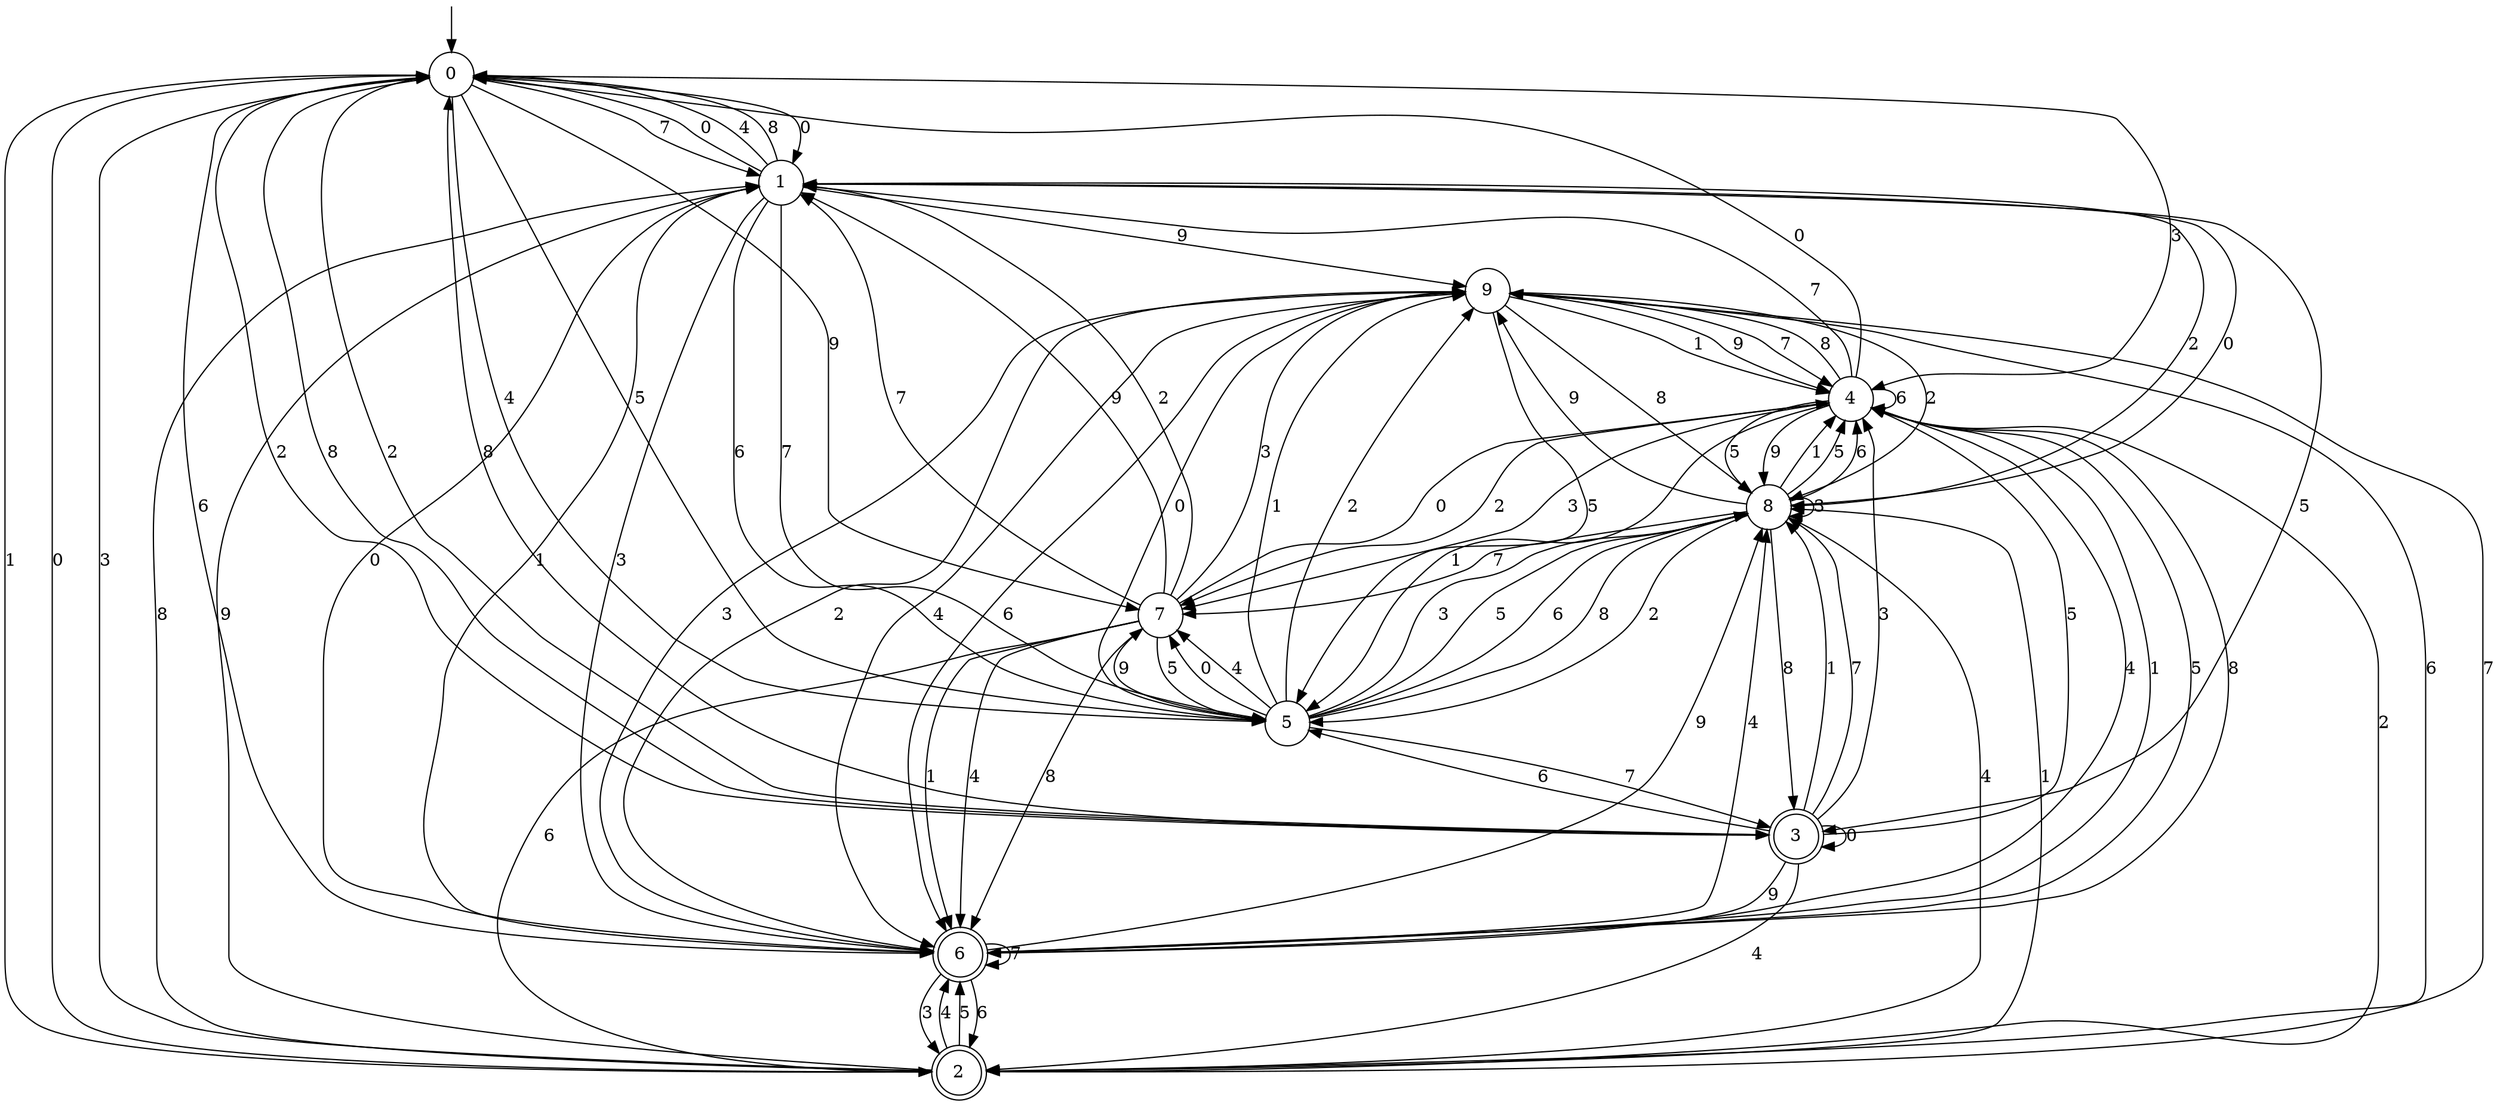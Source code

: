 digraph g {

	s0 [shape="circle" label="0"];
	s1 [shape="circle" label="1"];
	s2 [shape="doublecircle" label="2"];
	s3 [shape="doublecircle" label="3"];
	s4 [shape="circle" label="4"];
	s5 [shape="circle" label="5"];
	s6 [shape="doublecircle" label="6"];
	s7 [shape="circle" label="7"];
	s8 [shape="circle" label="8"];
	s9 [shape="circle" label="9"];
	s0 -> s1 [label="0"];
	s0 -> s2 [label="1"];
	s0 -> s3 [label="2"];
	s0 -> s4 [label="3"];
	s0 -> s5 [label="4"];
	s0 -> s5 [label="5"];
	s0 -> s6 [label="6"];
	s0 -> s1 [label="7"];
	s0 -> s3 [label="8"];
	s0 -> s7 [label="9"];
	s1 -> s0 [label="0"];
	s1 -> s6 [label="1"];
	s1 -> s8 [label="2"];
	s1 -> s6 [label="3"];
	s1 -> s0 [label="4"];
	s1 -> s3 [label="5"];
	s1 -> s5 [label="6"];
	s1 -> s5 [label="7"];
	s1 -> s0 [label="8"];
	s1 -> s9 [label="9"];
	s2 -> s0 [label="0"];
	s2 -> s8 [label="1"];
	s2 -> s4 [label="2"];
	s2 -> s0 [label="3"];
	s2 -> s6 [label="4"];
	s2 -> s6 [label="5"];
	s2 -> s9 [label="6"];
	s2 -> s9 [label="7"];
	s2 -> s1 [label="8"];
	s2 -> s1 [label="9"];
	s3 -> s3 [label="0"];
	s3 -> s8 [label="1"];
	s3 -> s0 [label="2"];
	s3 -> s4 [label="3"];
	s3 -> s2 [label="4"];
	s3 -> s4 [label="5"];
	s3 -> s5 [label="6"];
	s3 -> s8 [label="7"];
	s3 -> s0 [label="8"];
	s3 -> s6 [label="9"];
	s4 -> s0 [label="0"];
	s4 -> s5 [label="1"];
	s4 -> s7 [label="2"];
	s4 -> s7 [label="3"];
	s4 -> s6 [label="4"];
	s4 -> s8 [label="5"];
	s4 -> s4 [label="6"];
	s4 -> s1 [label="7"];
	s4 -> s9 [label="8"];
	s4 -> s8 [label="9"];
	s5 -> s7 [label="0"];
	s5 -> s9 [label="1"];
	s5 -> s9 [label="2"];
	s5 -> s8 [label="3"];
	s5 -> s7 [label="4"];
	s5 -> s8 [label="5"];
	s5 -> s8 [label="6"];
	s5 -> s3 [label="7"];
	s5 -> s8 [label="8"];
	s5 -> s7 [label="9"];
	s6 -> s1 [label="0"];
	s6 -> s4 [label="1"];
	s6 -> s9 [label="2"];
	s6 -> s2 [label="3"];
	s6 -> s8 [label="4"];
	s6 -> s4 [label="5"];
	s6 -> s2 [label="6"];
	s6 -> s6 [label="7"];
	s6 -> s4 [label="8"];
	s6 -> s8 [label="9"];
	s7 -> s4 [label="0"];
	s7 -> s6 [label="1"];
	s7 -> s1 [label="2"];
	s7 -> s9 [label="3"];
	s7 -> s6 [label="4"];
	s7 -> s5 [label="5"];
	s7 -> s2 [label="6"];
	s7 -> s1 [label="7"];
	s7 -> s6 [label="8"];
	s7 -> s1 [label="9"];
	s8 -> s1 [label="0"];
	s8 -> s4 [label="1"];
	s8 -> s5 [label="2"];
	s8 -> s8 [label="3"];
	s8 -> s2 [label="4"];
	s8 -> s4 [label="5"];
	s8 -> s4 [label="6"];
	s8 -> s7 [label="7"];
	s8 -> s3 [label="8"];
	s8 -> s9 [label="9"];
	s9 -> s5 [label="0"];
	s9 -> s4 [label="1"];
	s9 -> s8 [label="2"];
	s9 -> s6 [label="3"];
	s9 -> s6 [label="4"];
	s9 -> s5 [label="5"];
	s9 -> s6 [label="6"];
	s9 -> s4 [label="7"];
	s9 -> s8 [label="8"];
	s9 -> s4 [label="9"];

__start0 [label="" shape="none" width="0" height="0"];
__start0 -> s0;

}
